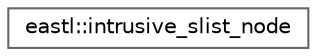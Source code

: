 digraph "类继承关系图"
{
 // LATEX_PDF_SIZE
  bgcolor="transparent";
  edge [fontname=Helvetica,fontsize=10,labelfontname=Helvetica,labelfontsize=10];
  node [fontname=Helvetica,fontsize=10,shape=box,height=0.2,width=0.4];
  rankdir="LR";
  Node0 [id="Node000000",label="eastl::intrusive_slist_node",height=0.2,width=0.4,color="grey40", fillcolor="white", style="filled",URL="$structeastl_1_1intrusive__slist__node.html",tooltip=" "];
}
